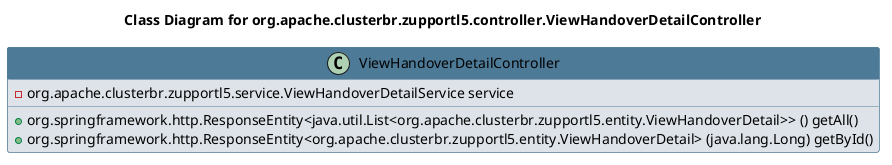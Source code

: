 @startuml 
skinparam class { 
 BackgroundColor #DEE3E9 
 ArrowColor #4D7A97 
 BorderColor #4D7A97 
}
left to right direction 
title Class Diagram for org.apache.clusterbr.zupportl5.controller.ViewHandoverDetailController
skinparam titleBackgroundColor White
skinparam classHeaderBackgroundColor #4D7A97 
skinparam stereotypeCBackgroundColor #F8981D 

class ViewHandoverDetailController {
 - org.apache.clusterbr.zupportl5.service.ViewHandoverDetailService service
 + org.springframework.http.ResponseEntity<java.util.List<org.apache.clusterbr.zupportl5.entity.ViewHandoverDetail>> () getAll()
 + org.springframework.http.ResponseEntity<org.apache.clusterbr.zupportl5.entity.ViewHandoverDetail> (java.lang.Long) getById()
}
@enduml